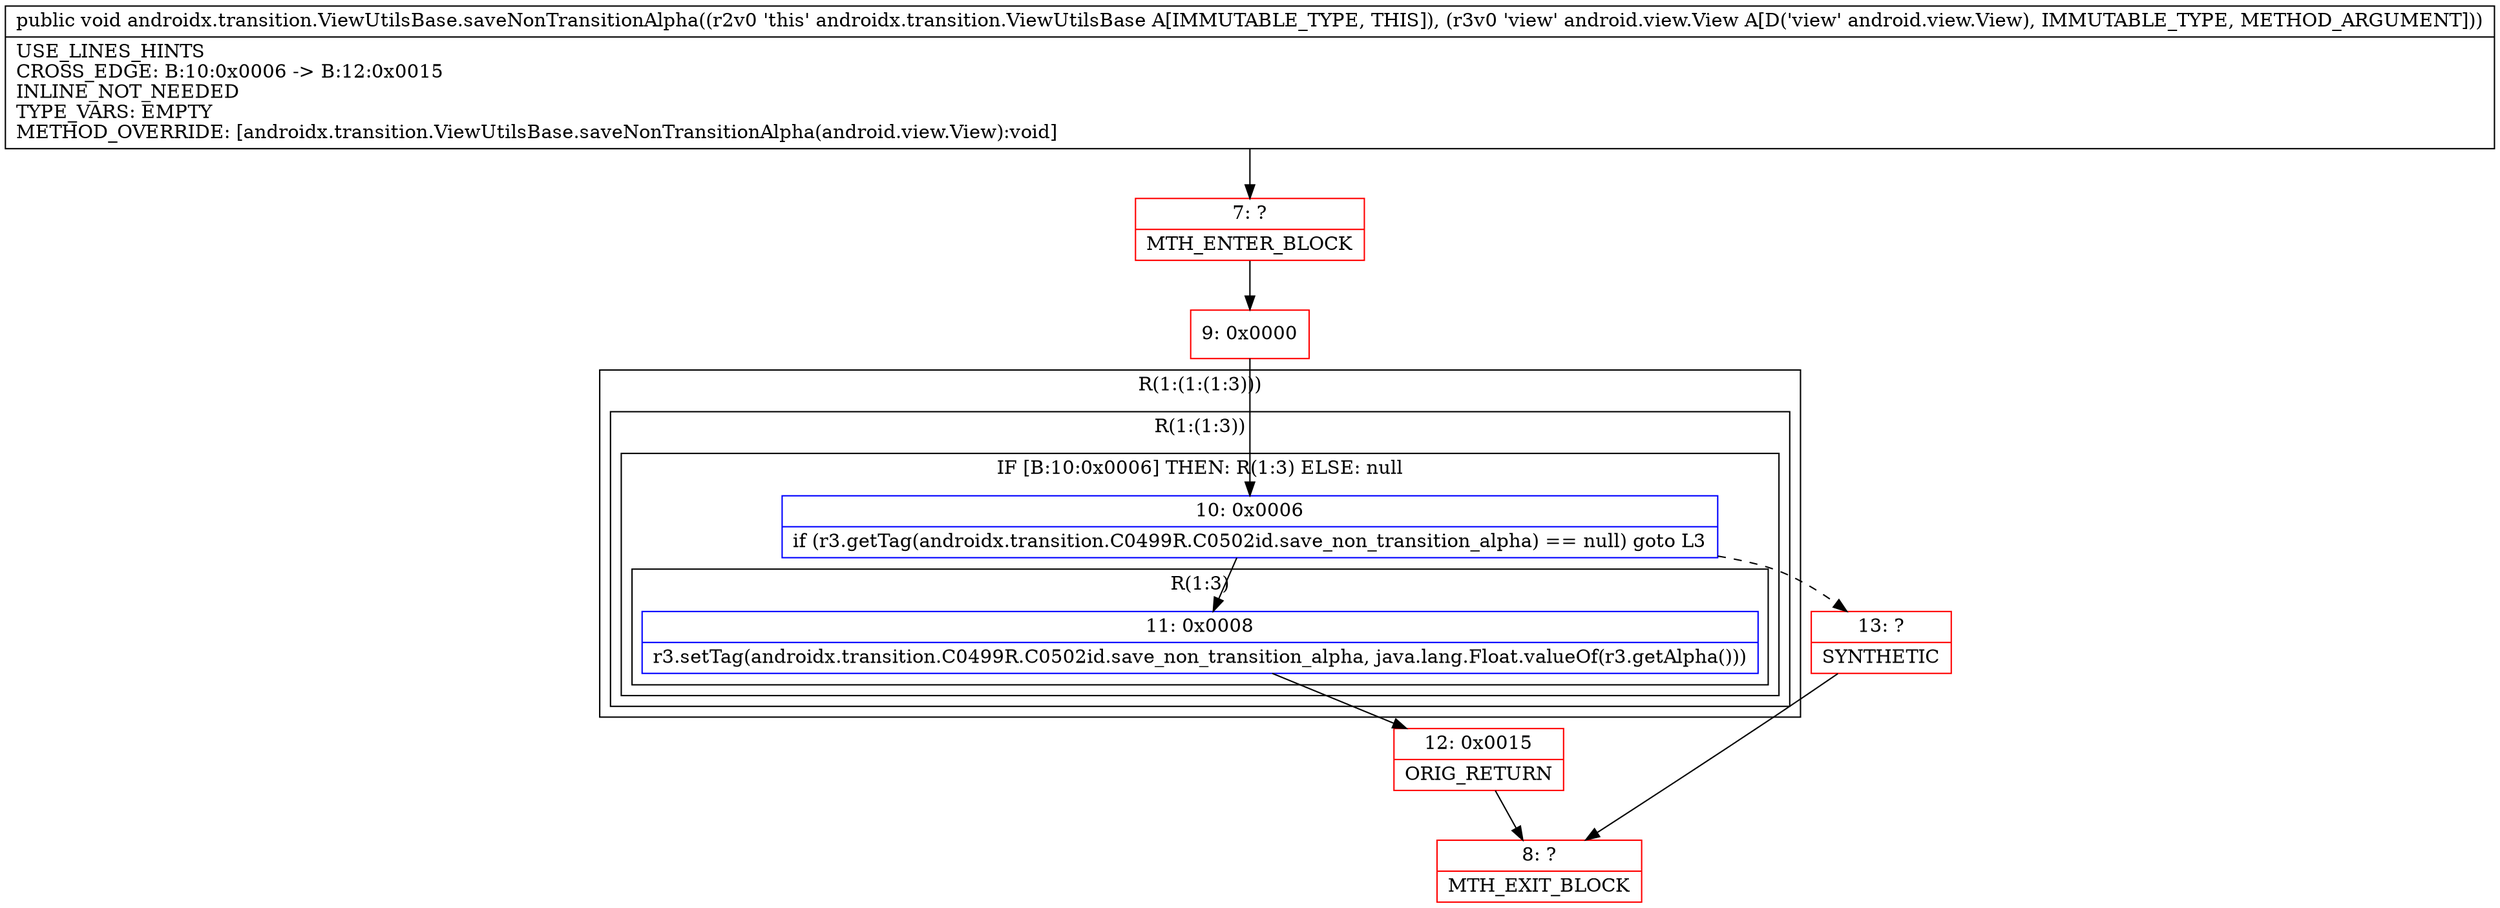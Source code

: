 digraph "CFG forandroidx.transition.ViewUtilsBase.saveNonTransitionAlpha(Landroid\/view\/View;)V" {
subgraph cluster_Region_123784438 {
label = "R(1:(1:(1:3)))";
node [shape=record,color=blue];
subgraph cluster_Region_1596544968 {
label = "R(1:(1:3))";
node [shape=record,color=blue];
subgraph cluster_IfRegion_694062614 {
label = "IF [B:10:0x0006] THEN: R(1:3) ELSE: null";
node [shape=record,color=blue];
Node_10 [shape=record,label="{10\:\ 0x0006|if (r3.getTag(androidx.transition.C0499R.C0502id.save_non_transition_alpha) == null) goto L3\l}"];
subgraph cluster_Region_1496466338 {
label = "R(1:3)";
node [shape=record,color=blue];
Node_11 [shape=record,label="{11\:\ 0x0008|r3.setTag(androidx.transition.C0499R.C0502id.save_non_transition_alpha, java.lang.Float.valueOf(r3.getAlpha()))\l}"];
}
}
}
}
Node_7 [shape=record,color=red,label="{7\:\ ?|MTH_ENTER_BLOCK\l}"];
Node_9 [shape=record,color=red,label="{9\:\ 0x0000}"];
Node_12 [shape=record,color=red,label="{12\:\ 0x0015|ORIG_RETURN\l}"];
Node_8 [shape=record,color=red,label="{8\:\ ?|MTH_EXIT_BLOCK\l}"];
Node_13 [shape=record,color=red,label="{13\:\ ?|SYNTHETIC\l}"];
MethodNode[shape=record,label="{public void androidx.transition.ViewUtilsBase.saveNonTransitionAlpha((r2v0 'this' androidx.transition.ViewUtilsBase A[IMMUTABLE_TYPE, THIS]), (r3v0 'view' android.view.View A[D('view' android.view.View), IMMUTABLE_TYPE, METHOD_ARGUMENT]))  | USE_LINES_HINTS\lCROSS_EDGE: B:10:0x0006 \-\> B:12:0x0015\lINLINE_NOT_NEEDED\lTYPE_VARS: EMPTY\lMETHOD_OVERRIDE: [androidx.transition.ViewUtilsBase.saveNonTransitionAlpha(android.view.View):void]\l}"];
MethodNode -> Node_7;Node_10 -> Node_11;
Node_10 -> Node_13[style=dashed];
Node_11 -> Node_12;
Node_7 -> Node_9;
Node_9 -> Node_10;
Node_12 -> Node_8;
Node_13 -> Node_8;
}

